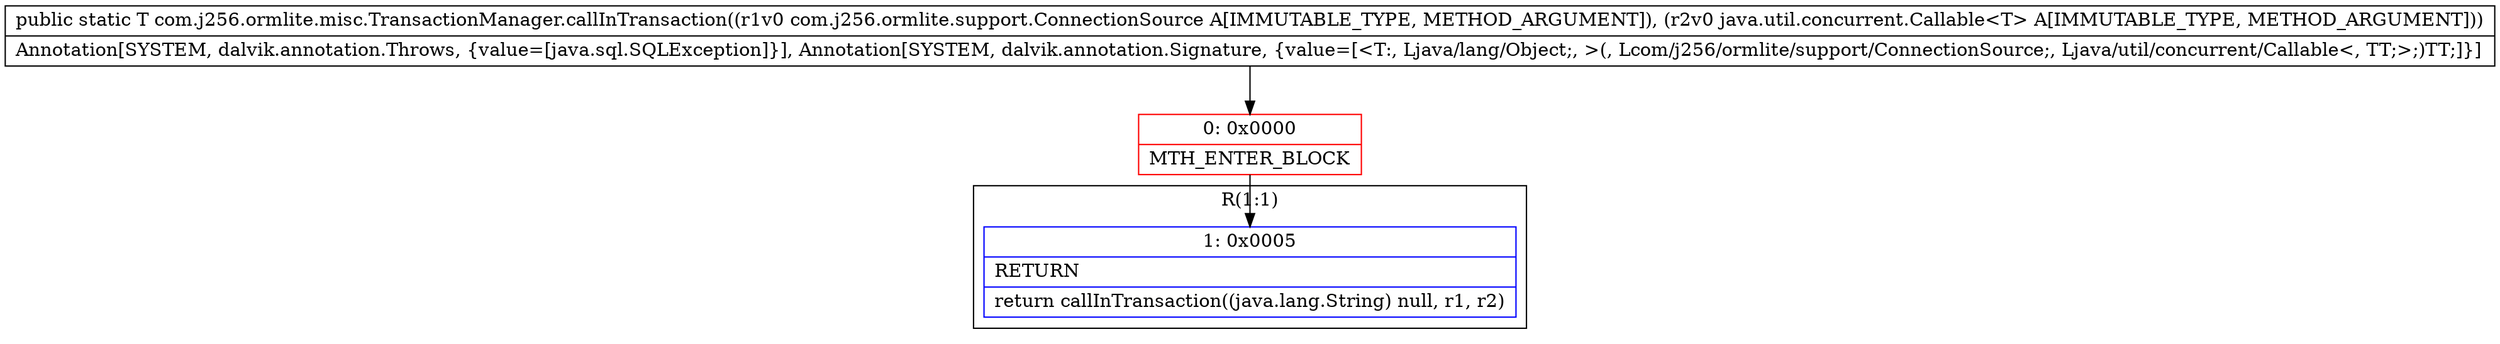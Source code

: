 digraph "CFG forcom.j256.ormlite.misc.TransactionManager.callInTransaction(Lcom\/j256\/ormlite\/support\/ConnectionSource;Ljava\/util\/concurrent\/Callable;)Ljava\/lang\/Object;" {
subgraph cluster_Region_510009877 {
label = "R(1:1)";
node [shape=record,color=blue];
Node_1 [shape=record,label="{1\:\ 0x0005|RETURN\l|return callInTransaction((java.lang.String) null, r1, r2)\l}"];
}
Node_0 [shape=record,color=red,label="{0\:\ 0x0000|MTH_ENTER_BLOCK\l}"];
MethodNode[shape=record,label="{public static T com.j256.ormlite.misc.TransactionManager.callInTransaction((r1v0 com.j256.ormlite.support.ConnectionSource A[IMMUTABLE_TYPE, METHOD_ARGUMENT]), (r2v0 java.util.concurrent.Callable\<T\> A[IMMUTABLE_TYPE, METHOD_ARGUMENT]))  | Annotation[SYSTEM, dalvik.annotation.Throws, \{value=[java.sql.SQLException]\}], Annotation[SYSTEM, dalvik.annotation.Signature, \{value=[\<T:, Ljava\/lang\/Object;, \>(, Lcom\/j256\/ormlite\/support\/ConnectionSource;, Ljava\/util\/concurrent\/Callable\<, TT;\>;)TT;]\}]\l}"];
MethodNode -> Node_0;
Node_0 -> Node_1;
}

